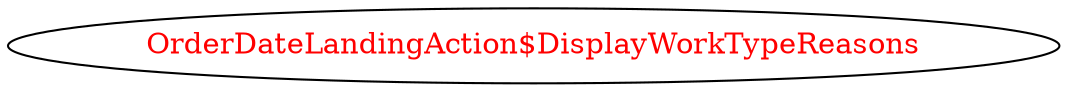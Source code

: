 digraph dependencyGraph {
 concentrate=true;
 ranksep="2.0";
 rankdir="LR"; 
 splines="ortho";
"OrderDateLandingAction$DisplayWorkTypeReasons" [fontcolor="red"];
}